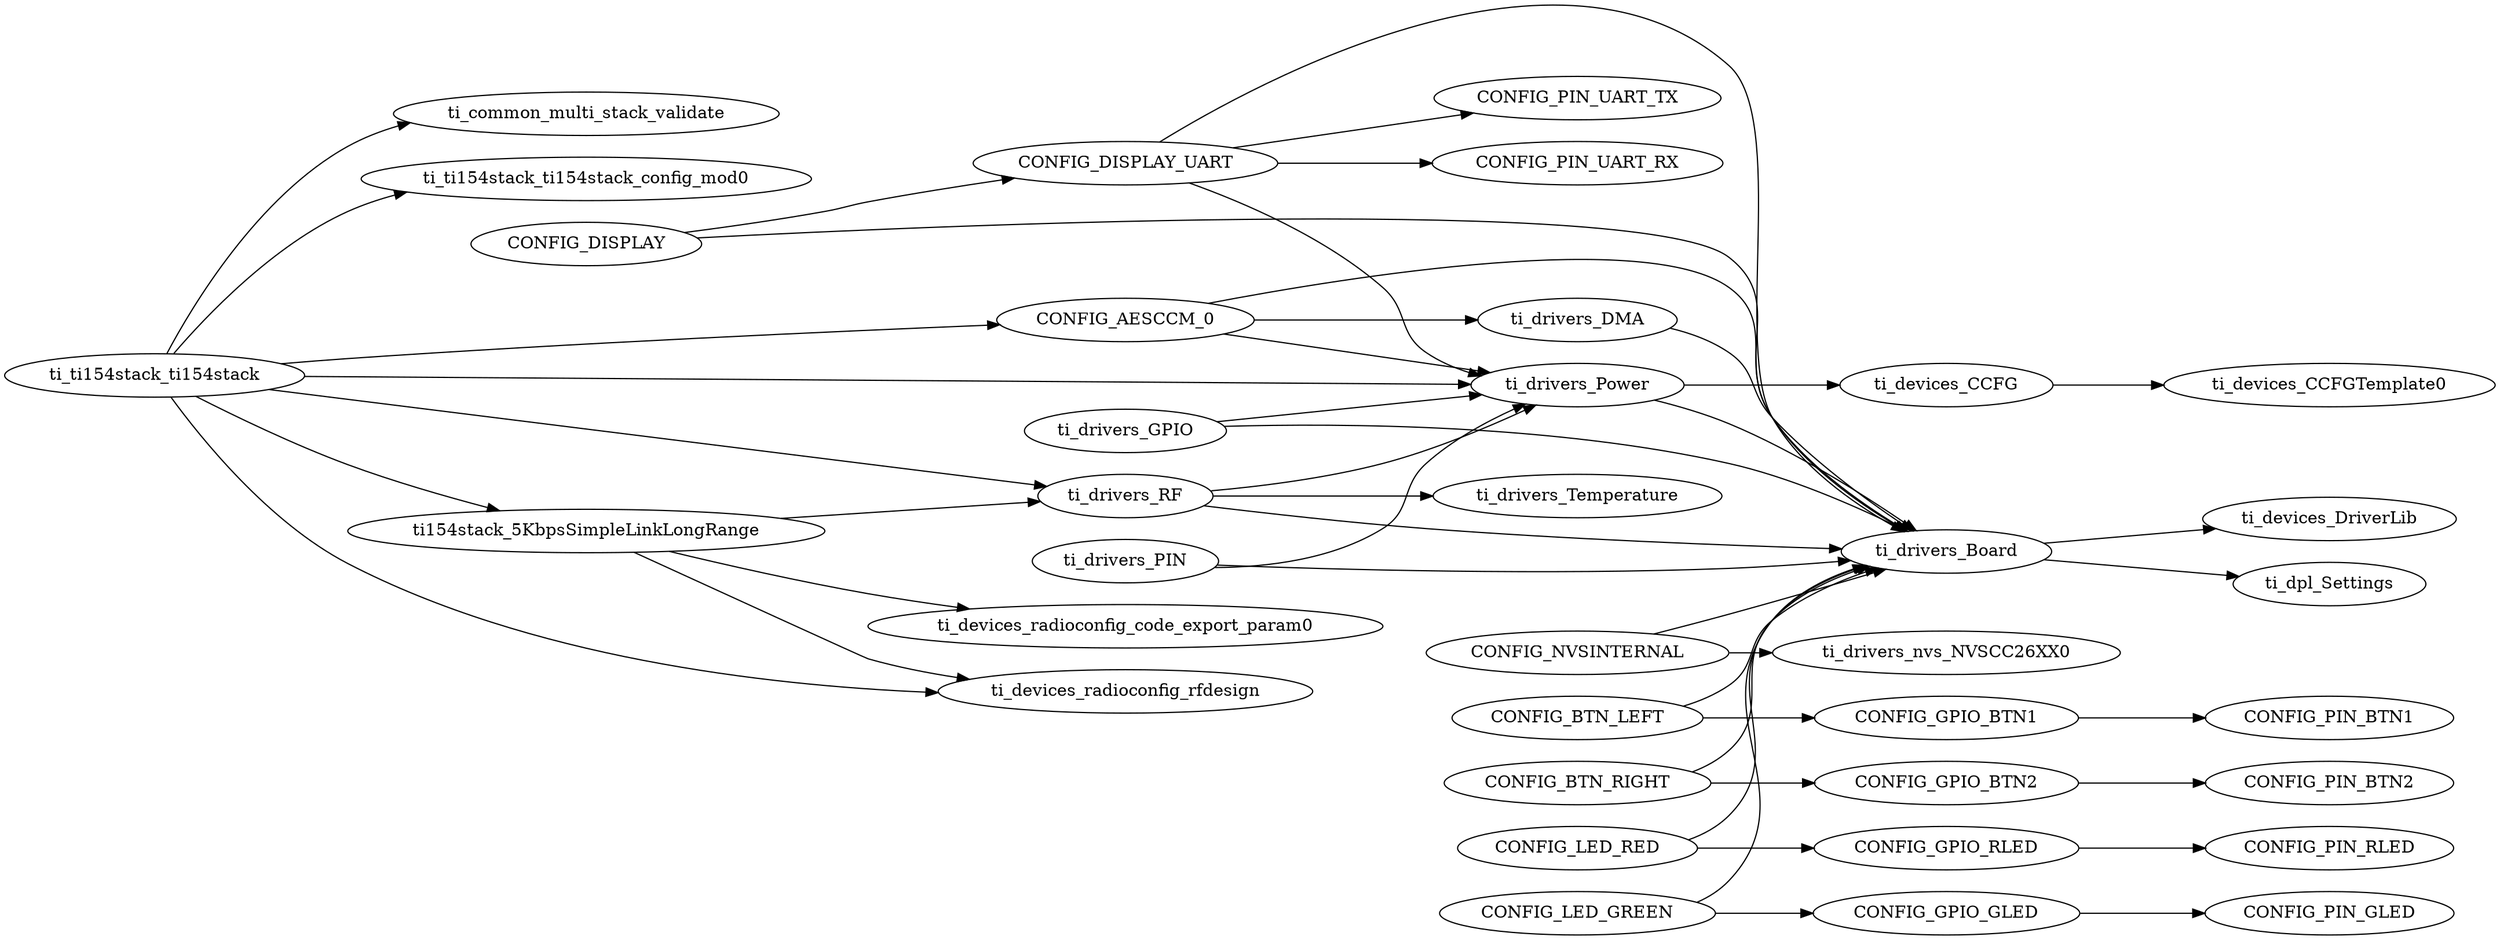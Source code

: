 digraph Model
{
    graph[rankdir=LR]

    // mod.$name=/ti/common/multi_stack_validate

    // mod.$name=/ti/devices/CCFG
    ti_devices_CCFG -> ti_devices_CCFGTemplate0

    // mod.$name=/ti/devices/CCFGTemplate

    // mod.$name=/ti/devices/DriverLib

    // mod.$name=/ti/devices/radioconfig/code_export_param

    // mod.$name=/ti/devices/radioconfig/rfdesign

    // mod.$name=/ti/devices/radioconfig/settings/prop
    ti154stack_5KbpsSimpleLinkLongRange -> ti_drivers_RF
    ti154stack_5KbpsSimpleLinkLongRange -> ti_devices_radioconfig_rfdesign
    ti154stack_5KbpsSimpleLinkLongRange -> ti_devices_radioconfig_code_export_param0

    // mod.$name=/ti/display/Display
    CONFIG_DISPLAY -> ti_drivers_Board
    CONFIG_DISPLAY -> CONFIG_DISPLAY_UART

    // mod.$name=/ti/dpl/Settings

    // mod.$name=/ti/drivers/AESCCM
    CONFIG_AESCCM_0 -> ti_drivers_DMA
    CONFIG_AESCCM_0 -> ti_drivers_Power
    CONFIG_AESCCM_0 -> ti_drivers_Board

    // mod.$name=/ti/drivers/Board
    ti_drivers_Board -> ti_devices_DriverLib
    ti_drivers_Board -> ti_dpl_Settings

    // mod.$name=/ti/drivers/DMA
    ti_drivers_DMA -> ti_drivers_Board

    // mod.$name=/ti/drivers/GPIO
    ti_drivers_GPIO -> ti_drivers_Power
    ti_drivers_GPIO -> ti_drivers_Board
    CONFIG_GPIO_BTN1 -> CONFIG_PIN_BTN1
    CONFIG_GPIO_BTN2 -> CONFIG_PIN_BTN2
    CONFIG_GPIO_RLED -> CONFIG_PIN_RLED
    CONFIG_GPIO_GLED -> CONFIG_PIN_GLED

    // mod.$name=/ti/drivers/NVS
    CONFIG_NVSINTERNAL -> ti_drivers_Board
    CONFIG_NVSINTERNAL -> ti_drivers_nvs_NVSCC26XX0

    // mod.$name=/ti/drivers/PIN
    ti_drivers_PIN -> ti_drivers_Power
    ti_drivers_PIN -> ti_drivers_Board

    // mod.$name=/ti/drivers/Power
    ti_drivers_Power -> ti_devices_CCFG
    ti_drivers_Power -> ti_drivers_Board

    // mod.$name=/ti/drivers/RF
    ti_drivers_RF -> ti_drivers_Temperature
    ti_drivers_RF -> ti_drivers_Power
    ti_drivers_RF -> ti_drivers_Board

    // mod.$name=/ti/drivers/RTOS

    // mod.$name=/ti/drivers/Temperature

    // mod.$name=/ti/drivers/UART
    CONFIG_DISPLAY_UART -> ti_drivers_Power
    CONFIG_DISPLAY_UART -> ti_drivers_Board
    CONFIG_DISPLAY_UART -> CONFIG_PIN_UART_TX
    CONFIG_DISPLAY_UART -> CONFIG_PIN_UART_RX

    // mod.$name=/ti/drivers/apps/Button
    CONFIG_BTN_LEFT -> ti_drivers_Board
    CONFIG_BTN_RIGHT -> ti_drivers_Board
    CONFIG_BTN_LEFT -> CONFIG_GPIO_BTN1
    CONFIG_BTN_RIGHT -> CONFIG_GPIO_BTN2

    // mod.$name=/ti/drivers/apps/LED
    CONFIG_LED_RED -> ti_drivers_Board
    CONFIG_LED_GREEN -> ti_drivers_Board
    CONFIG_LED_RED -> CONFIG_GPIO_RLED
    CONFIG_LED_GREEN -> CONFIG_GPIO_GLED

    // mod.$name=/ti/drivers/nvs/NVSCC26XX

    // mod.$name=/ti/ti154stack/ti154stack
    ti_ti154stack_ti154stack -> ti_common_multi_stack_validate
    ti_ti154stack_ti154stack -> ti_devices_radioconfig_rfdesign
    ti_ti154stack_ti154stack -> ti_drivers_RF
    ti_ti154stack_ti154stack -> ti_drivers_Power
    ti_ti154stack_ti154stack -> ti154stack_5KbpsSimpleLinkLongRange
    ti_ti154stack_ti154stack -> CONFIG_AESCCM_0
    ti_ti154stack_ti154stack -> ti_ti154stack_ti154stack_config_mod0

    // mod.$name=/ti/ti154stack/ti154stack_config_mod.js
}
